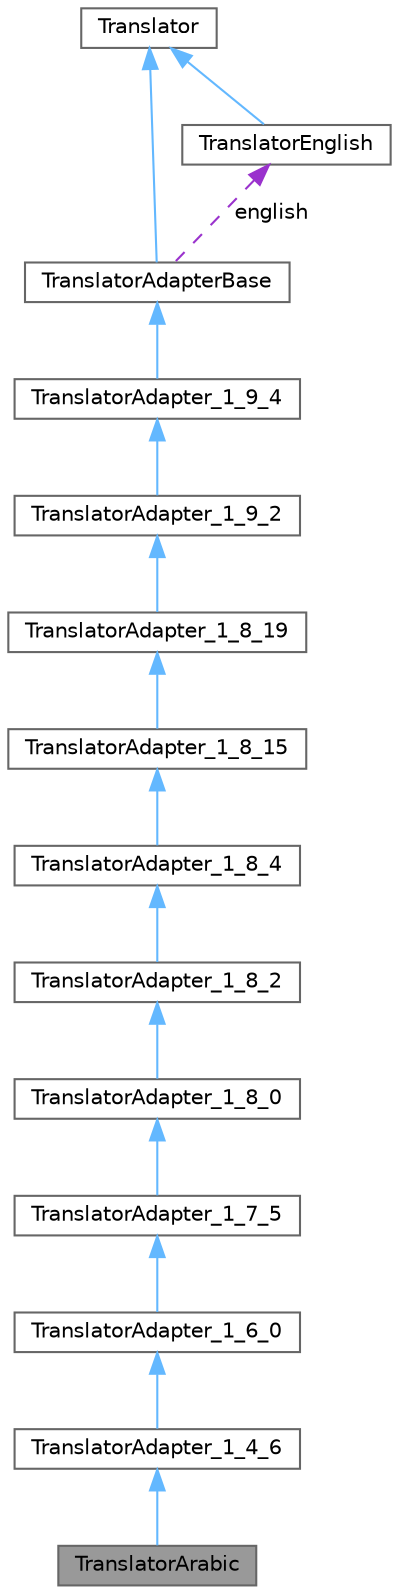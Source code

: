 digraph "TranslatorArabic"
{
 // INTERACTIVE_SVG=YES
 // LATEX_PDF_SIZE
  bgcolor="transparent";
  edge [fontname=Helvetica,fontsize=10,labelfontname=Helvetica,labelfontsize=10];
  node [fontname=Helvetica,fontsize=10,shape=box,height=0.2,width=0.4];
  Node1 [label="TranslatorArabic",height=0.2,width=0.4,color="gray40", fillcolor="grey60", style="filled", fontcolor="black",tooltip=" "];
  Node2 -> Node1 [dir="back",color="steelblue1",style="solid"];
  Node2 [label="TranslatorAdapter_1_4_6",height=0.2,width=0.4,color="gray40", fillcolor="white", style="filled",URL="$d4/d2b/class_translator_adapter__1__4__6.html",tooltip="Adapter class for languages that only contain translations up to version 1.4.6."];
  Node3 -> Node2 [dir="back",color="steelblue1",style="solid"];
  Node3 [label="TranslatorAdapter_1_6_0",height=0.2,width=0.4,color="gray40", fillcolor="white", style="filled",URL="$d3/da1/class_translator_adapter__1__6__0.html",tooltip="Adapter class for languages that only contain translations up to version 1.6.0."];
  Node4 -> Node3 [dir="back",color="steelblue1",style="solid"];
  Node4 [label="TranslatorAdapter_1_7_5",height=0.2,width=0.4,color="gray40", fillcolor="white", style="filled",URL="$da/d24/class_translator_adapter__1__7__5.html",tooltip="Adapter class for languages that only contain translations up to version 1.7.5."];
  Node5 -> Node4 [dir="back",color="steelblue1",style="solid"];
  Node5 [label="TranslatorAdapter_1_8_0",height=0.2,width=0.4,color="gray40", fillcolor="white", style="filled",URL="$de/d49/class_translator_adapter__1__8__0.html",tooltip="Adapter class for languages that only contain translations up to version 1.8.0."];
  Node6 -> Node5 [dir="back",color="steelblue1",style="solid"];
  Node6 [label="TranslatorAdapter_1_8_2",height=0.2,width=0.4,color="gray40", fillcolor="white", style="filled",URL="$d2/d75/class_translator_adapter__1__8__2.html",tooltip=" "];
  Node7 -> Node6 [dir="back",color="steelblue1",style="solid"];
  Node7 [label="TranslatorAdapter_1_8_4",height=0.2,width=0.4,color="gray40", fillcolor="white", style="filled",URL="$de/d2f/class_translator_adapter__1__8__4.html",tooltip=" "];
  Node8 -> Node7 [dir="back",color="steelblue1",style="solid"];
  Node8 [label="TranslatorAdapter_1_8_15",height=0.2,width=0.4,color="gray40", fillcolor="white", style="filled",URL="$d4/d2e/class_translator_adapter__1__8__15.html",tooltip=" "];
  Node9 -> Node8 [dir="back",color="steelblue1",style="solid"];
  Node9 [label="TranslatorAdapter_1_8_19",height=0.2,width=0.4,color="gray40", fillcolor="white", style="filled",URL="$de/dde/class_translator_adapter__1__8__19.html",tooltip=" "];
  Node10 -> Node9 [dir="back",color="steelblue1",style="solid"];
  Node10 [label="TranslatorAdapter_1_9_2",height=0.2,width=0.4,color="gray40", fillcolor="white", style="filled",URL="$d3/d2e/class_translator_adapter__1__9__2.html",tooltip=" "];
  Node11 -> Node10 [dir="back",color="steelblue1",style="solid"];
  Node11 [label="TranslatorAdapter_1_9_4",height=0.2,width=0.4,color="gray40", fillcolor="white", style="filled",URL="$d0/d33/class_translator_adapter__1__9__4.html",tooltip=" "];
  Node12 -> Node11 [dir="back",color="steelblue1",style="solid"];
  Node12 [label="TranslatorAdapterBase",height=0.2,width=0.4,color="gray40", fillcolor="white", style="filled",URL="$db/d6c/class_translator_adapter_base.html",tooltip="Base of the translator adapter tree."];
  Node13 -> Node12 [dir="back",color="steelblue1",style="solid"];
  Node13 [label="Translator",height=0.2,width=0.4,color="gray40", fillcolor="white", style="filled",URL="$d8/dfb/class_translator.html",tooltip="Abstract base class for all translatable text fragments."];
  Node14 -> Node12 [dir="back",color="darkorchid3",style="dashed",label=" english" ];
  Node14 [label="TranslatorEnglish",height=0.2,width=0.4,color="gray40", fillcolor="white", style="filled",URL="$d6/d78/class_translator_english.html",tooltip=" "];
  Node13 -> Node14 [dir="back",color="steelblue1",style="solid"];
}

